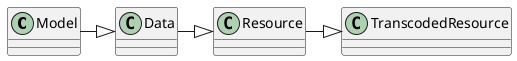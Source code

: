 @startuml


class Model
class Data
class Resource
class TranscodedResource

Model -right-|> Data
Data -right-|> Resource
Resource -right-|> TranscodedResource


@enduml